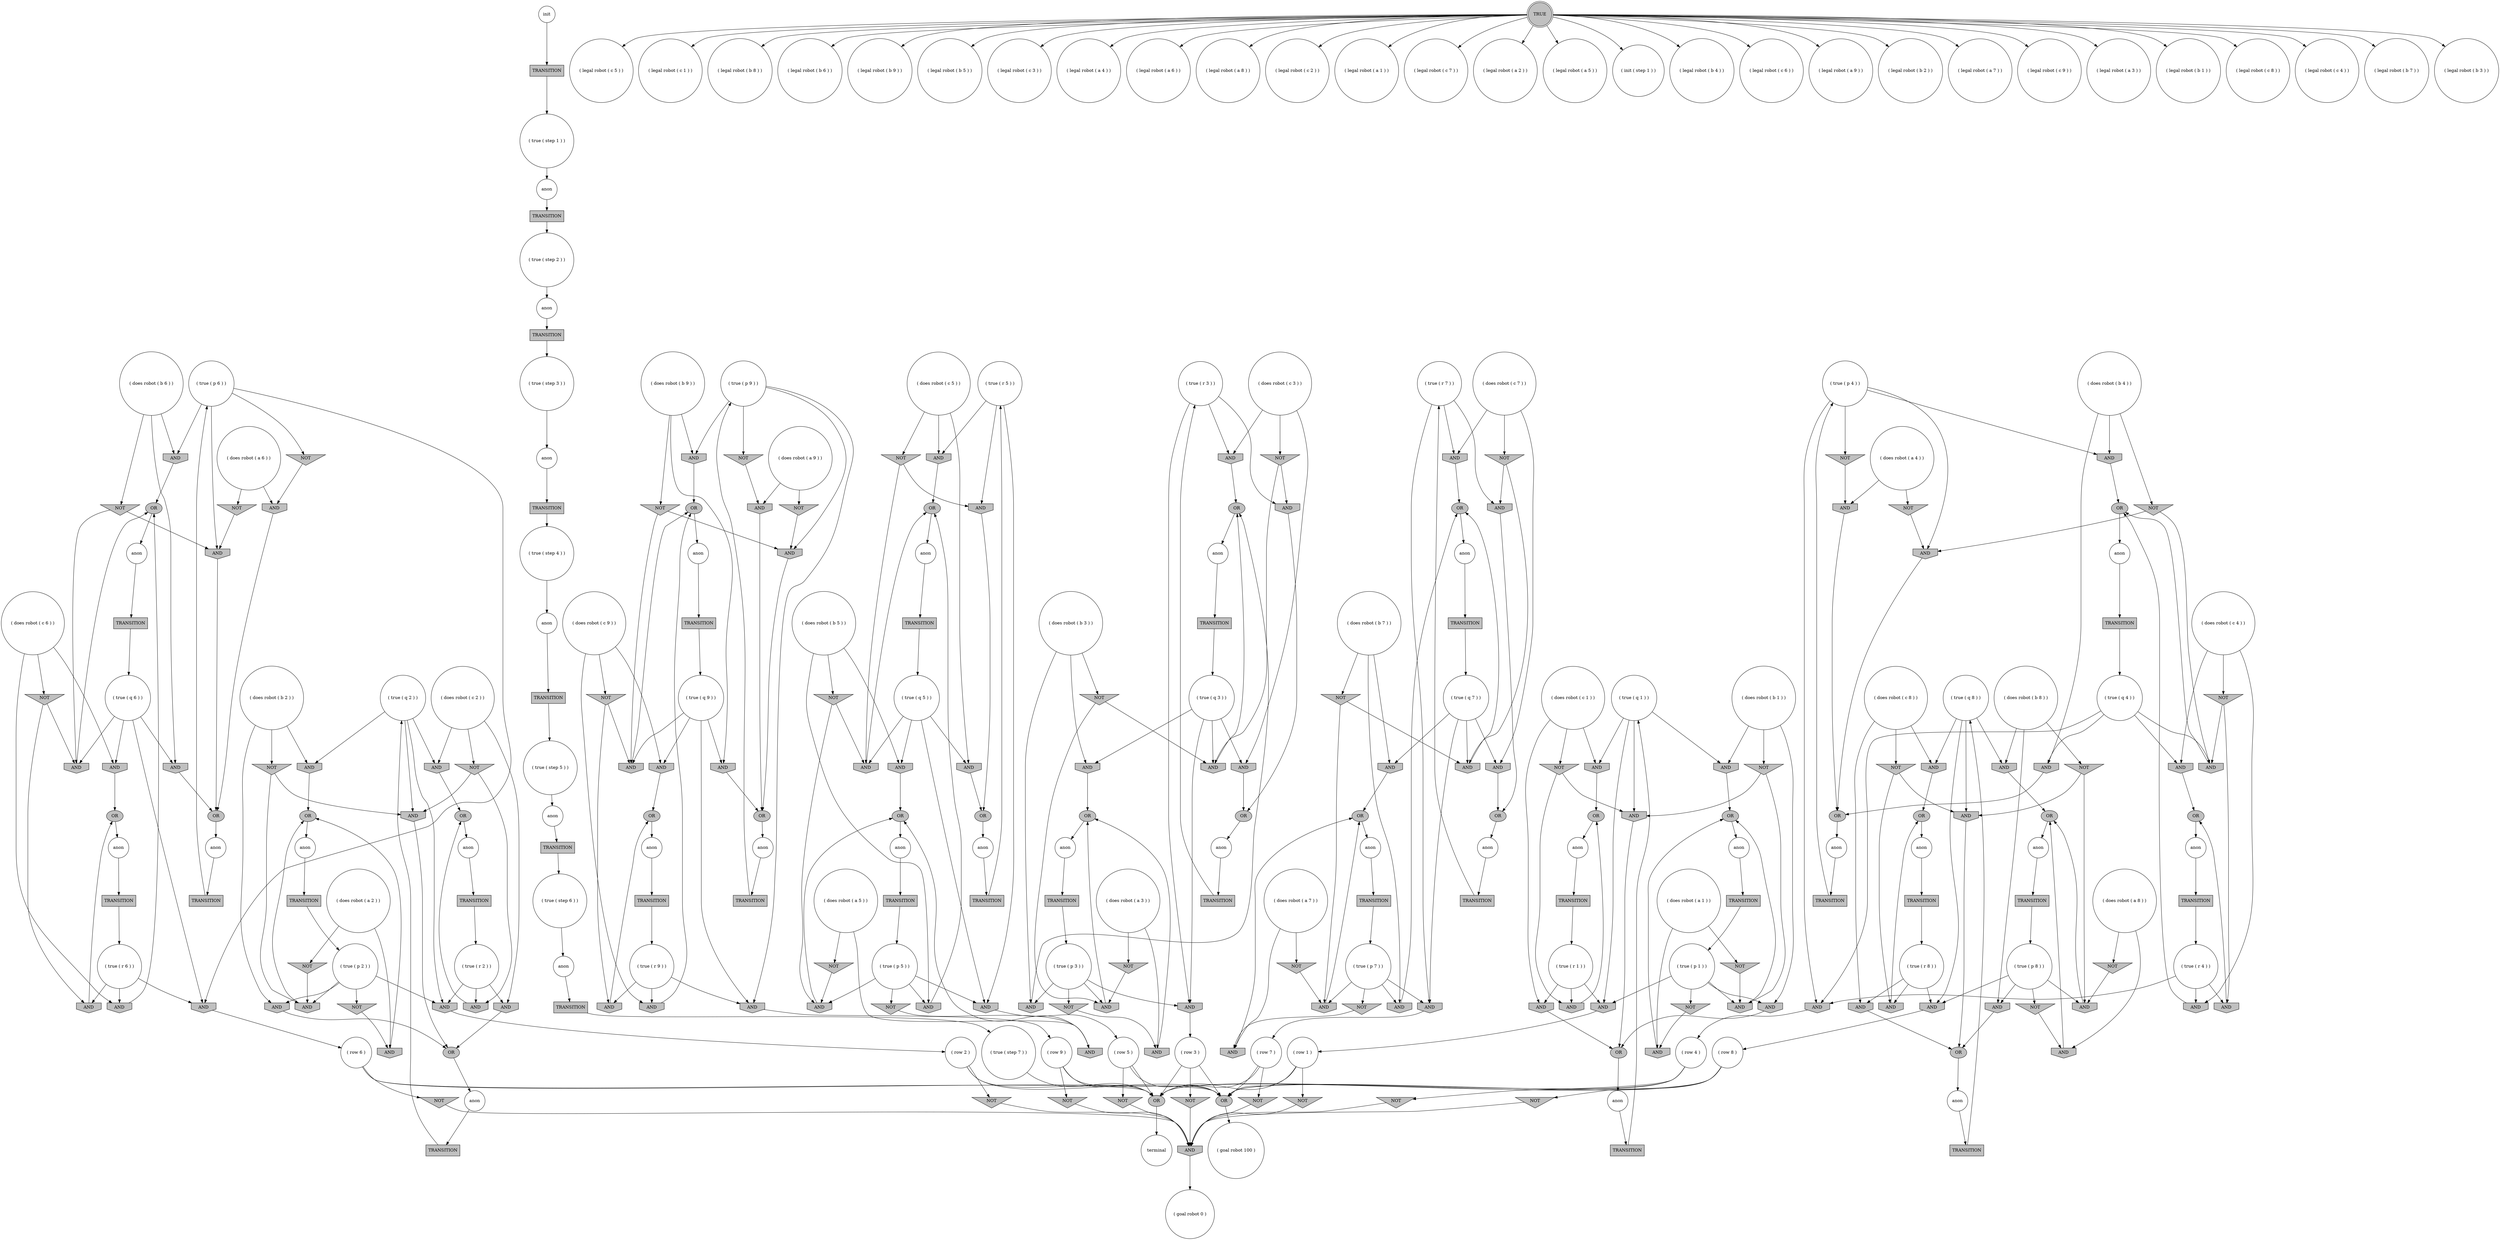 digraph propNet
{
	"@6eef4599"[shape=circle, style= filled, fillcolor=white, label="( goal robot 0 )"]; 
	"@24442c76"[shape=box, style= filled, fillcolor=grey, label="TRANSITION"]; "@24442c76"->"@628d2280"; 
	"@bd056de"[shape=invtriangle, style= filled, fillcolor=grey, label="NOT"]; "@bd056de"->"@1af70ee1"; "@bd056de"->"@455b4492"; 
	"@3b06433d"[shape=ellipse, style= filled, fillcolor=grey, label="OR"]; "@3b06433d"->"@18287811"; 
	"@7eec835f"[shape=circle, style= filled, fillcolor=white, label="( row 4 )"]; "@7eec835f"->"@6c484c6b"; "@7eec835f"->"@b57b39f"; "@7eec835f"->"@6c6c2a78"; 
	"@5883de21"[shape=invhouse, style= filled, fillcolor=grey, label="AND"]; "@5883de21"->"@57398cac"; 
	"@4f09dcbb"[shape=box, style= filled, fillcolor=grey, label="TRANSITION"]; "@4f09dcbb"->"@1952853d"; 
	"@13ce64f6"[shape=invhouse, style= filled, fillcolor=grey, label="AND"]; "@13ce64f6"->"@a4d93e3"; 
	"@455b4492"[shape=invhouse, style= filled, fillcolor=grey, label="AND"]; "@455b4492"->"@47b94ea2"; 
	"@4604a96a"[shape=circle, style= filled, fillcolor=white, label="( legal robot ( c 5 ) )"]; 
	"@114562c5"[shape=invtriangle, style= filled, fillcolor=grey, label="NOT"]; "@114562c5"->"@62577c5e"; 
	"@41ed54a0"[shape=box, style= filled, fillcolor=grey, label="TRANSITION"]; "@41ed54a0"->"@2c006765"; 
	"@3c10e820"[shape=circle, style= filled, fillcolor=white, label="( does robot ( c 5 ) )"]; "@3c10e820"->"@6e75d758"; "@3c10e820"->"@79f7abae"; "@3c10e820"->"@651ee017"; 
	"@107aa187"[shape=circle, style= filled, fillcolor=white, label="init"]; "@107aa187"->"@6302ae84"; 
	"@57398cac"[shape=ellipse, style= filled, fillcolor=grey, label="OR"]; "@57398cac"->"@3429cf1"; 
	"@dda2737"[shape=invhouse, style= filled, fillcolor=grey, label="AND"]; "@dda2737"->"@33a998c7"; 
	"@79f7abae"[shape=invtriangle, style= filled, fillcolor=grey, label="NOT"]; "@79f7abae"->"@73286b10"; "@79f7abae"->"@50f800db"; 
	"@23461d1"[shape=invhouse, style= filled, fillcolor=grey, label="AND"]; "@23461d1"->"@56bebb88"; 
	"@67384a6a"[shape=box, style= filled, fillcolor=grey, label="TRANSITION"]; "@67384a6a"->"@7aba175f"; 
	"@31be0369"[shape=circle, style= filled, fillcolor=white, label="( does robot ( b 5 ) )"]; "@31be0369"->"@31d1fc02"; "@31be0369"->"@16ea7549"; "@31be0369"->"@2602585e"; 
	"@521ba1d9"[shape=circle, style= filled, fillcolor=white, label="( true ( r 7 ) )"]; "@521ba1d9"->"@1798928"; "@521ba1d9"->"@753bc30a"; "@521ba1d9"->"@310dd4c8"; 
	"@6243487e"[shape=circle, style= filled, fillcolor=white, label="( legal robot ( c 1 ) )"]; 
	"@5acad437"[shape=invtriangle, style= filled, fillcolor=grey, label="NOT"]; "@5acad437"->"@4e9e75f6"; "@5acad437"->"@3a329572"; 
	"@665c1eae"[shape=invtriangle, style= filled, fillcolor=grey, label="NOT"]; "@665c1eae"->"@29e26602"; 
	"@7b99f8e6"[shape=circle, style= filled, fillcolor=white, label="( true ( r 3 ) )"]; "@7b99f8e6"->"@68c95daa"; "@7b99f8e6"->"@4eb3c24f"; "@7b99f8e6"->"@a25ef73"; 
	"@7e913c56"[shape=circle, style= filled, fillcolor=white, label="( goal robot 100 )"]; 
	"@15a4eb56"[shape=invtriangle, style= filled, fillcolor=grey, label="NOT"]; "@15a4eb56"->"@7e566633"; "@15a4eb56"->"@c4a3158"; 
	"@6302ae84"[shape=box, style= filled, fillcolor=grey, label="TRANSITION"]; "@6302ae84"->"@1a3526cf"; 
	"@1b6aa42e"[shape=invtriangle, style= filled, fillcolor=grey, label="NOT"]; "@1b6aa42e"->"@7640d611"; 
	"@3eb68e0e"[shape=invtriangle, style= filled, fillcolor=grey, label="NOT"]; "@3eb68e0e"->"@4328594c"; 
	"@3cfa54fe"[shape=circle, style= filled, fillcolor=white, label="( does robot ( b 3 ) )"]; "@3cfa54fe"->"@1633c3e6"; "@3cfa54fe"->"@63f9f0f2"; "@3cfa54fe"->"@56e20ef8"; 
	"@57e40274"[shape=invhouse, style= filled, fillcolor=grey, label="AND"]; "@57e40274"->"@56bebb88"; 
	"@33a998c7"[shape=ellipse, style= filled, fillcolor=grey, label="OR"]; "@33a998c7"->"@436d4b50"; 
	"@78e86614"[shape=invhouse, style= filled, fillcolor=grey, label="AND"]; "@78e86614"->"@99be6ee"; 
	"@412beeec"[shape=circle, style= filled, fillcolor=white, label="( legal robot ( b 8 ) )"]; 
	"@5da5e65f"[shape=invtriangle, style= filled, fillcolor=grey, label="NOT"]; "@5da5e65f"->"@36b79701"; "@5da5e65f"->"@1af70ee1"; 
	"@b57b39f"[shape=invtriangle, style= filled, fillcolor=grey, label="NOT"]; "@b57b39f"->"@27af8502"; 
	"@4e9722c9"[shape=circle, style= filled, fillcolor=white, label="( does robot ( a 5 ) )"]; "@4e9722c9"->"@29e26602"; "@4e9722c9"->"@22343bb6"; 
	"@54cee271"[shape=invhouse, style= filled, fillcolor=grey, label="AND"]; "@54cee271"->"@1bb25a82"; 
	"@47b94ea2"[shape=ellipse, style= filled, fillcolor=grey, label="OR"]; "@47b94ea2"->"@56d99277"; 
	"@31836aea"[shape=invhouse, style= filled, fillcolor=grey, label="AND"]; "@31836aea"->"@74c12978"; 
	"@71cbd4f7"[shape=invtriangle, style= filled, fillcolor=grey, label="NOT"]; "@71cbd4f7"->"@7d0ade7e"; 
	"@74b70648"[shape=circle, style= filled, fillcolor=white, label="( does robot ( a 1 ) )"]; "@74b70648"->"@48c378f6"; "@74b70648"->"@23bf8cd5"; 
	"@1f61509b"[shape=circle, style= filled, fillcolor=white, label="( legal robot ( b 6 ) )"]; 
	"@2c92af24"[shape=circle, style= filled, fillcolor=white, label="( legal robot ( b 9 ) )"]; 
	"@62577c5e"[shape=invhouse, style= filled, fillcolor=grey, label="AND"]; "@62577c5e"->"@57398cac"; 
	"@78ecf608"[shape=box, style= filled, fillcolor=grey, label="TRANSITION"]; "@78ecf608"->"@7b99f8e6"; 
	"@3a5d3ac0"[shape=circle, style= filled, fillcolor=white, label="( true ( q 1 ) )"]; "@3a5d3ac0"->"@7fb2380e"; "@3a5d3ac0"->"@213a8eb1"; "@3a5d3ac0"->"@57e40274"; "@3a5d3ac0"->"@27ed688f"; 
	"@3c870e2f"[shape=invtriangle, style= filled, fillcolor=grey, label="NOT"]; "@3c870e2f"->"@12bc6007"; "@3c870e2f"->"@46b44eb4"; 
	"@2743724e"[shape=invtriangle, style= filled, fillcolor=grey, label="NOT"]; "@2743724e"->"@3d057305"; 
	"@4e9e75f6"[shape=invhouse, style= filled, fillcolor=grey, label="AND"]; "@4e9e75f6"->"@73a01e8a"; 
	"@4fc64ed8"[shape=invhouse, style= filled, fillcolor=grey, label="AND"]; "@4fc64ed8"->"@59b70f9e"; 
	"@6fe22c75"[shape=invtriangle, style= filled, fillcolor=grey, label="NOT"]; "@6fe22c75"->"@69d4eeb5"; 
	"@41697023"[shape=box, style= filled, fillcolor=grey, label="TRANSITION"]; "@41697023"->"@20823c6d"; 
	"@354124d6"[shape=invhouse, style= filled, fillcolor=grey, label="AND"]; "@354124d6"->"@7b0b23cf"; 
	"@72a60191"[shape=box, style= filled, fillcolor=grey, label="TRANSITION"]; "@72a60191"->"@4f299f7e"; 
	"@1627c16"[shape=circle, style= filled, fillcolor=white, label="anon"]; "@1627c16"->"@594560cf"; 
	"@4e3c35fd"[shape=invhouse, style= filled, fillcolor=grey, label="AND"]; "@4e3c35fd"->"@7f2ea1dd"; 
	"@63f9f0f2"[shape=invhouse, style= filled, fillcolor=grey, label="AND"]; "@63f9f0f2"->"@6a1e5cf0"; 
	"@6360f5bf"[shape=box, style= filled, fillcolor=grey, label="TRANSITION"]; "@6360f5bf"->"@ba3bc8c"; 
	"@d0cc53e"[shape=box, style= filled, fillcolor=grey, label="TRANSITION"]; "@d0cc53e"->"@411650d6"; 
	"@4cd1ad08"[shape=circle, style= filled, fillcolor=white, label="anon"]; "@4cd1ad08"->"@59d6e3d2"; 
	"@262f4813"[shape=invhouse, style= filled, fillcolor=grey, label="AND"]; "@262f4813"->"@7f2ea1dd"; 
	"@4551dcd6"[shape=invtriangle, style= filled, fillcolor=grey, label="NOT"]; "@4551dcd6"->"@1798928"; "@4551dcd6"->"@399197b"; 
	"@3979c7cf"[shape=circle, style= filled, fillcolor=white, label="( true ( p 4 ) )"]; "@3979c7cf"->"@299481b2"; "@3979c7cf"->"@7640d611"; "@3979c7cf"->"@215200be"; "@3979c7cf"->"@73b044df"; 
	"@678fb397"[shape=invtriangle, style= filled, fillcolor=grey, label="NOT"]; "@678fb397"->"@27af8502"; 
	"@4a2ba88c"[shape=invtriangle, style= filled, fillcolor=grey, label="NOT"]; "@4a2ba88c"->"@7e566633"; "@4a2ba88c"->"@7846a55e"; 
	"@ba3bc8c"[shape=circle, style= filled, fillcolor=white, label="( true ( step 7 ) )"]; "@ba3bc8c"->"@6c6c2a78"; 
	"@59d6e3d2"[shape=box, style= filled, fillcolor=grey, label="TRANSITION"]; "@59d6e3d2"->"@4e0a39de"; 
	"@46fb6763"[shape=invtriangle, style= filled, fillcolor=grey, label="NOT"]; "@46fb6763"->"@2340b8fd"; "@46fb6763"->"@7640d611"; 
	"@3c992fa5"[shape=circle, style= filled, fillcolor=white, label="anon"]; "@3c992fa5"->"@71412b61"; 
	"@6a24eafa"[shape=circle, style= filled, fillcolor=white, label="( true ( q 4 ) )"]; "@6a24eafa"->"@565539d8"; "@6a24eafa"->"@2340b8fd"; "@6a24eafa"->"@215200be"; "@6a24eafa"->"@262f4813"; 
	"@74e16785"[shape=circle, style= filled, fillcolor=white, label="( does robot ( c 1 ) )"]; "@74e16785"->"@35de7497"; "@74e16785"->"@57e40274"; "@74e16785"->"@7a5388b5"; 
	"@4e84f566"[shape=circle, style= filled, fillcolor=white, label="anon"]; "@4e84f566"->"@738d56e"; 
	"@1053a9d5"[shape=circle, style= filled, fillcolor=white, label="anon"]; "@1053a9d5"->"@72a60191"; 
	"@1798928"[shape=invhouse, style= filled, fillcolor=grey, label="AND"]; "@1798928"->"@8e2b07b"; 
	"@94f1726"[shape=invhouse, style= filled, fillcolor=grey, label="AND"]; "@94f1726"->"@59b70f9e"; 
	"@3589c12a"[shape=circle, style= filled, fillcolor=white, label="anon"]; "@3589c12a"->"@5dd41318"; 
	"@50152643"[shape=circle, style= filled, fillcolor=white, label="( true ( q 2 ) )"]; "@50152643"->"@7e566633"; "@50152643"->"@64f01d52"; "@50152643"->"@7593c366"; "@50152643"->"@7b4189d0"; 
	"@e31bcc8"[shape=box, style= filled, fillcolor=grey, label="TRANSITION"]; "@e31bcc8"->"@64626fd2"; 
	"@7c41f227"[shape=circle, style= filled, fillcolor=white, label="( true ( q 7 ) )"]; "@7c41f227"->"@753bc30a"; "@7c41f227"->"@4805e9f1"; "@7c41f227"->"@5883de21"; "@7c41f227"->"@399197b"; 
	"@625db9eb"[shape=invtriangle, style= filled, fillcolor=grey, label="NOT"]; "@625db9eb"->"@775925c0"; 
	"@3821b42f"[shape=circle, style= filled, fillcolor=white, label="( row 6 )"]; "@3821b42f"->"@6c484c6b"; "@3821b42f"->"@24aa10fc"; "@3821b42f"->"@6c6c2a78"; 
	"@a4d93e3"[shape=ellipse, style= filled, fillcolor=grey, label="OR"]; "@a4d93e3"->"@6b28215d"; 
	"@5fb9f88b"[shape=circle, style= filled, fillcolor=white, label="( legal robot ( b 5 ) )"]; 
	"@54f5b2e4"[shape=invtriangle, style= filled, fillcolor=grey, label="NOT"]; "@54f5b2e4"->"@1344e858"; "@54f5b2e4"->"@4eb3c24f"; 
	"@70b11164"[shape=box, style= filled, fillcolor=grey, label="TRANSITION"]; "@70b11164"->"@5ef77511"; 
	"@66e8c7db"[shape=ellipse, style= filled, fillcolor=grey, label="OR"]; "@66e8c7db"->"@3c992fa5"; 
	"@7846a55e"[shape=invhouse, style= filled, fillcolor=grey, label="AND"]; "@7846a55e"->"@3b06433d"; 
	"@209daa17"[shape=box, style= filled, fillcolor=grey, label="TRANSITION"]; "@209daa17"->"@3a5d3ac0"; 
	"@6ce7ce4c"[shape=circle, style= filled, fillcolor=white, label="anon"]; "@6ce7ce4c"->"@209daa17"; 
	"@4bb963c4"[shape=circle, style= filled, fillcolor=white, label="( legal robot ( c 3 ) )"]; 
	"@444ef630"[shape=box, style= filled, fillcolor=grey, label="TRANSITION"]; "@444ef630"->"@5e35dc95"; 
	"@399197b"[shape=invhouse, style= filled, fillcolor=grey, label="AND"]; "@399197b"->"@66e8c7db"; 
	"@628d2280"[shape=circle, style= filled, fillcolor=white, label="( true ( r 5 ) )"]; "@628d2280"->"@6e75d758"; "@628d2280"->"@73286b10"; "@628d2280"->"@711b50a1"; 
	"@11c0b8a0"[shape=invtriangle, style= filled, fillcolor=grey, label="NOT"]; "@11c0b8a0"->"@69d4eeb5"; "@11c0b8a0"->"@399197b"; 
	"@7b0b23cf"[shape=ellipse, style= filled, fillcolor=grey, label="OR"]; "@7b0b23cf"->"@185c2a25"; 
	"@48c378f6"[shape=invtriangle, style= filled, fillcolor=grey, label="NOT"]; "@48c378f6"->"@193a83cc"; 
	"@5dd41318"[shape=box, style= filled, fillcolor=grey, label="TRANSITION"]; "@5dd41318"->"@50152643"; 
	"@30721965"[shape=invhouse, style= filled, fillcolor=grey, label="AND"]; "@30721965"->"@1915470e"; 
	"@5f82253"[shape=invhouse, style= filled, fillcolor=grey, label="AND"]; "@5f82253"->"@3821b42f"; 
	"@47e7d503"[shape=circle, style= filled, fillcolor=white, label="( does robot ( c 7 ) )"]; "@47e7d503"->"@4805e9f1"; "@47e7d503"->"@310dd4c8"; "@47e7d503"->"@4551dcd6"; 
	"@500c954e"[shape=circle, style= filled, fillcolor=white, label="anon"]; "@500c954e"->"@67384a6a"; 
	"@2c006765"[shape=circle, style= filled, fillcolor=white, label="( true ( q 8 ) )"]; "@2c006765"->"@78e86614"; "@2c006765"->"@139d115"; "@2c006765"->"@3622e177"; "@2c006765"->"@3a329572"; 
	"@19412332"[shape=invtriangle, style= filled, fillcolor=grey, label="NOT"]; "@19412332"->"@27af8502"; 
	"@25a0d346"[shape=invhouse, style= filled, fillcolor=grey, label="AND"]; "@25a0d346"->"@2f24614c"; 
	"@4c9fd062"[shape=ellipse, style= filled, fillcolor=grey, label="OR"]; "@4c9fd062"->"@1029f93b"; 
	"@76c5d9c1"[shape=circle, style= filled, fillcolor=white, label="anon"]; "@76c5d9c1"->"@6155035a"; 
	"@1952853d"[shape=circle, style= filled, fillcolor=white, label="( true ( step 5 ) )"]; "@1952853d"->"@1d70ec24"; 
	"@74c12978"[shape=ellipse, style= filled, fillcolor=grey, label="OR"]; "@74c12978"->"@3589c12a"; 
	"@565539d8"[shape=invhouse, style= filled, fillcolor=grey, label="AND"]; "@565539d8"->"@1bb25a82"; 
	"@315863e4"[shape=circle, style= filled, fillcolor=white, label="terminal"]; 
	"@99be6ee"[shape=circle, style= filled, fillcolor=white, label="( row 8 )"]; "@99be6ee"->"@6c484c6b"; "@99be6ee"->"@36db492"; "@99be6ee"->"@6c6c2a78"; 
	"@193a83cc"[shape=invhouse, style= filled, fillcolor=grey, label="AND"]; "@193a83cc"->"@17a697a1"; 
	"@4ad2efa1"[shape=circle, style= filled, fillcolor=white, label="( legal robot ( a 4 ) )"]; 
	"@41d144a4"[shape=invhouse, style= filled, fillcolor=grey, label="AND"]; "@41d144a4"->"@68c0890f"; 
	"@3a329572"[shape=invhouse, style= filled, fillcolor=grey, label="AND"]; "@3a329572"->"@33a998c7"; 
	"@12bc6007"[shape=invhouse, style= filled, fillcolor=grey, label="AND"]; "@12bc6007"->"@a4d93e3"; 
	"@5a790192"[shape=invhouse, style= filled, fillcolor=grey, label="AND"]; "@5a790192"->"@1436ae83"; 
	"@436d4b50"[shape=circle, style= filled, fillcolor=white, label="anon"]; "@436d4b50"->"@41ed54a0"; 
	"@69d4eeb5"[shape=invhouse, style= filled, fillcolor=grey, label="AND"]; "@69d4eeb5"->"@57398cac"; 
	"@35de7497"[shape=invhouse, style= filled, fillcolor=grey, label="AND"]; "@35de7497"->"@6d0718b7"; 
	"@215200be"[shape=invhouse, style= filled, fillcolor=grey, label="AND"]; "@215200be"->"@7eec835f"; 
	"@255e00b7"[shape=circle, style= filled, fillcolor=white, label="anon"]; "@255e00b7"->"@14d55de"; 
	"@7a5388b5"[shape=invtriangle, style= filled, fillcolor=grey, label="NOT"]; "@7a5388b5"->"@23461d1"; "@7a5388b5"->"@27ed688f"; 
	"@56d99277"[shape=circle, style= filled, fillcolor=white, label="anon"]; "@56d99277"->"@e31bcc8"; 
	"@546e3e5e"[shape=circle, style= filled, fillcolor=white, label="( does robot ( b 7 ) )"]; "@546e3e5e"->"@78871e65"; "@546e3e5e"->"@11c0b8a0"; "@546e3e5e"->"@5883de21"; 
	"@1633c3e6"[shape=invhouse, style= filled, fillcolor=grey, label="AND"]; "@1633c3e6"->"@3c6b93c5"; 
	"@438a3a1d"[shape=invtriangle, style= filled, fillcolor=grey, label="NOT"]; "@438a3a1d"->"@193a83cc"; "@438a3a1d"->"@27ed688f"; 
	"@29e26602"[shape=invhouse, style= filled, fillcolor=grey, label="AND"]; "@29e26602"->"@55e1a0ee"; 
	"@32fd4662"[shape=circle, style= filled, fillcolor=white, label="( legal robot ( a 6 ) )"]; 
	"@50f800db"[shape=invhouse, style= filled, fillcolor=grey, label="AND"]; "@50f800db"->"@6699176f"; 
	"@16881cb3"[shape=circle, style= filled, fillcolor=white, label="anon"]; "@16881cb3"->"@6360f5bf"; 
	"@7c40627c"[shape=box, style= filled, fillcolor=grey, label="TRANSITION"]; "@7c40627c"->"@6edcb6b4"; 
	"@3d3c4c09"[shape=invtriangle, style= filled, fillcolor=grey, label="NOT"]; "@3d3c4c09"->"@41a40247"; "@3d3c4c09"->"@3a329572"; 
	"@1f5726ec"[shape=invtriangle, style= filled, fillcolor=grey, label="NOT"]; "@1f5726ec"->"@12bc6007"; 
	"@711b50a1"[shape=invhouse, style= filled, fillcolor=grey, label="AND"]; "@711b50a1"->"@11396ef7"; 
	"@4b8706f6"[shape=circle, style= filled, fillcolor=white, label="( legal robot ( a 8 ) )"]; 
	"@20c3e967"[shape=circle, style= filled, fillcolor=white, label="( legal robot ( c 2 ) )"]; 
	"@40a0a36"[shape=circle, style= filled, fillcolor=white, label="anon"]; "@40a0a36"->"@77c30993"; 
	"@6edcb6b4"[shape=circle, style= filled, fillcolor=white, label="( true ( p 7 ) )"]; "@6edcb6b4"->"@114562c5"; "@6edcb6b4"->"@753bc30a"; "@6edcb6b4"->"@78871e65"; "@6edcb6b4"->"@69d4eeb5"; 
	"@6ef36e59"[shape=circle, style= filled, fillcolor=white, label="( row 3 )"]; "@6ef36e59"->"@6c484c6b"; "@6ef36e59"->"@6c6c2a78"; "@6ef36e59"->"@678fb397"; 
	"@639452f"[shape=ellipse, style= filled, fillcolor=grey, label="OR"]; "@639452f"->"@19ed13da"; 
	"@a6dddcf"[shape=circle, style= filled, fillcolor=white, label="( legal robot ( a 1 ) )"]; 
	"@5ee771f3"[shape=circle, style= filled, fillcolor=white, label="( true ( step 2 ) )"]; "@5ee771f3"->"@1053a9d5"; 
	"@1029f93b"[shape=circle, style= filled, fillcolor=white, label="anon"]; "@1029f93b"->"@144f3ba2"; 
	"@5c0e920f"[shape=circle, style= filled, fillcolor=white, label="( legal robot ( c 7 ) )"]; 
	"@310dd4c8"[shape=invhouse, style= filled, fillcolor=grey, label="AND"]; "@310dd4c8"->"@66e8c7db"; 
	"@775925c0"[shape=invhouse, style= filled, fillcolor=grey, label="AND"]; "@775925c0"->"@639452f"; 
	"@3e81018b"[shape=ellipse, style= filled, fillcolor=grey, label="OR"]; "@3e81018b"->"@78c6cbc"; 
	"@4f1adeb7"[shape=circle, style= filled, fillcolor=white, label="( true ( r 6 ) )"]; "@4f1adeb7"->"@94f1726"; "@4f1adeb7"->"@36b79701"; "@4f1adeb7"->"@5f82253"; 
	"@69b0de2e"[shape=circle, style= filled, fillcolor=white, label="( does robot ( b 8 ) )"]; "@69b0de2e"->"@139d115"; "@69b0de2e"->"@5f95ff24"; "@69b0de2e"->"@5acad437"; 
	"@1294aa42"[shape=invhouse, style= filled, fillcolor=grey, label="AND"]; "@1294aa42"->"@1436ae83"; 
	"@144f3ba2"[shape=box, style= filled, fillcolor=grey, label="TRANSITION"]; "@144f3ba2"->"@6a24eafa"; 
	"@1a8fa0d1"[shape=circle, style= filled, fillcolor=white, label="( legal robot ( a 2 ) )"]; 
	"@1d4fcd9a"[shape=doublecircle, style= filled, fillcolor=grey, label="TRUE"]; "@1d4fcd9a"->"@1f61509b"; "@1d4fcd9a"->"@2c92af24"; "@1d4fcd9a"->"@254ba9a2"; "@1d4fcd9a"->"@7844ffb2"; "@1d4fcd9a"->"@1a8fa0d1"; "@1d4fcd9a"->"@52287b58"; "@1d4fcd9a"->"@4ad2efa1"; "@1d4fcd9a"->"@5fb9f88b"; "@1d4fcd9a"->"@4604a96a"; "@1d4fcd9a"->"@40974600"; "@1d4fcd9a"->"@6243487e"; "@1d4fcd9a"->"@4bb963c4"; "@1d4fcd9a"->"@1217e615"; "@1d4fcd9a"->"@32fd4662"; "@1d4fcd9a"->"@2b52e961"; "@1d4fcd9a"->"@5e725967"; "@1d4fcd9a"->"@4b8706f6"; "@1d4fcd9a"->"@20c3e967"; "@1d4fcd9a"->"@b74cb21"; "@1d4fcd9a"->"@5f0275fa"; "@1d4fcd9a"->"@412beeec"; "@1d4fcd9a"->"@2a6c9ec6"; "@1d4fcd9a"->"@2f4c7a98"; "@1d4fcd9a"->"@a6dddcf"; "@1d4fcd9a"->"@1e1079ff"; "@1d4fcd9a"->"@5c0e920f"; "@1d4fcd9a"->"@2df30035"; "@1d4fcd9a"->"@5057f57f"; 
	"@59a51312"[shape=invtriangle, style= filled, fillcolor=grey, label="NOT"]; "@59a51312"->"@27af8502"; 
	"@6c6c2a78"[shape=ellipse, style= filled, fillcolor=grey, label="OR"]; "@6c6c2a78"->"@315863e4"; 
	"@24a51027"[shape=circle, style= filled, fillcolor=white, label="( does robot ( c 9 ) )"]; "@24a51027"->"@1294aa42"; "@24a51027"->"@50c7833c"; "@24a51027"->"@41d144a4"; 
	"@6b28215d"[shape=circle, style= filled, fillcolor=white, label="anon"]; "@6b28215d"->"@d0cc53e"; 
	"@7fb2380e"[shape=invhouse, style= filled, fillcolor=grey, label="AND"]; "@7fb2380e"->"@17a697a1"; 
	"@47d978ea"[shape=circle, style= filled, fillcolor=white, label="( true ( q 3 ) )"]; "@47d978ea"->"@63f9f0f2"; "@47d978ea"->"@68c95daa"; "@47d978ea"->"@1344e858"; "@47d978ea"->"@354124d6"; 
	"@5b62f030"[shape=circle, style= filled, fillcolor=white, label="( does robot ( b 9 ) )"]; "@5b62f030"->"@3c0a30fd"; "@5b62f030"->"@3c870e2f"; "@5b62f030"->"@13ce64f6"; 
	"@64626fd2"[shape=circle, style= filled, fillcolor=white, label="( true ( p 6 ) )"]; "@64626fd2"->"@779d9c0d"; "@64626fd2"->"@4fc64ed8"; "@64626fd2"->"@5f82253"; "@64626fd2"->"@455b4492"; 
	"@2206270b"[shape=box, style= filled, fillcolor=grey, label="TRANSITION"]; "@2206270b"->"@2ae0420b"; 
	"@77c30993"[shape=box, style= filled, fillcolor=grey, label="TRANSITION"]; "@77c30993"->"@3d01e178"; 
	"@1915470e"[shape=circle, style= filled, fillcolor=white, label="( row 9 )"]; "@1915470e"->"@1769df00"; "@1915470e"->"@6c484c6b"; "@1915470e"->"@6c6c2a78"; 
	"@4eb3c24f"[shape=invhouse, style= filled, fillcolor=grey, label="AND"]; "@4eb3c24f"->"@7b0b23cf"; 
	"@36b79701"[shape=invhouse, style= filled, fillcolor=grey, label="AND"]; "@36b79701"->"@2f24614c"; 
	"@16ea7549"[shape=invhouse, style= filled, fillcolor=grey, label="AND"]; "@16ea7549"->"@6699176f"; 
	"@77292ba7"[shape=circle, style= filled, fillcolor=white, label="( row 2 )"]; "@77292ba7"->"@6c484c6b"; "@77292ba7"->"@648730b8"; "@77292ba7"->"@6c6c2a78"; 
	"@7f2ea1dd"[shape=ellipse, style= filled, fillcolor=grey, label="OR"]; "@7f2ea1dd"->"@4e84f566"; 
	"@c7056d5"[shape=invhouse, style= filled, fillcolor=grey, label="AND"]; "@c7056d5"->"@47b94ea2"; 
	"@24aa10fc"[shape=invtriangle, style= filled, fillcolor=grey, label="NOT"]; "@24aa10fc"->"@27af8502"; 
	"@56e20ef8"[shape=invtriangle, style= filled, fillcolor=grey, label="NOT"]; "@56e20ef8"->"@7d0ade7e"; "@56e20ef8"->"@1344e858"; 
	"@4805e9f1"[shape=invhouse, style= filled, fillcolor=grey, label="AND"]; "@4805e9f1"->"@8e2b07b"; 
	"@6701fa9e"[shape=box, style= filled, fillcolor=grey, label="TRANSITION"]; "@6701fa9e"->"@3e5646a5"; 
	"@1d70ec24"[shape=circle, style= filled, fillcolor=white, label="anon"]; "@1d70ec24"->"@70b11164"; 
	"@4a8d3d62"[shape=circle, style= filled, fillcolor=white, label="anon"]; "@4a8d3d62"->"@1c04ec59"; 
	"@5e30c963"[shape=circle, style= filled, fillcolor=white, label="( does robot ( c 3 ) )"]; "@5e30c963"->"@a25ef73"; "@5e30c963"->"@354124d6"; "@5e30c963"->"@54f5b2e4"; 
	"@23bf8cd5"[shape=invhouse, style= filled, fillcolor=grey, label="AND"]; "@23bf8cd5"->"@17a697a1"; 
	"@5f0275fa"[shape=circle, style= filled, fillcolor=white, label="( legal robot ( a 3 ) )"]; 
	"@7d6fdcc1"[shape=circle, style= filled, fillcolor=white, label="anon"]; "@7d6fdcc1"->"@25a9cf52"; 
	"@5a541b02"[shape=circle, style= filled, fillcolor=white, label="anon"]; "@5a541b02"->"@6d87275d"; 
	"@2340b8fd"[shape=invhouse, style= filled, fillcolor=grey, label="AND"]; "@2340b8fd"->"@4c9fd062"; 
	"@3429cf1"[shape=circle, style= filled, fillcolor=white, label="anon"]; "@3429cf1"->"@7c40627c"; 
	"@1769df00"[shape=invtriangle, style= filled, fillcolor=grey, label="NOT"]; "@1769df00"->"@27af8502"; 
	"@38666d83"[shape=circle, style= filled, fillcolor=white, label="anon"]; "@38666d83"->"@444ef630"; 
	"@42143753"[shape=circle, style= filled, fillcolor=white, label="( does robot ( c 8 ) )"]; "@42143753"->"@3d3c4c09"; "@42143753"->"@dda2737"; "@42143753"->"@3622e177"; 
	"@139d115"[shape=invhouse, style= filled, fillcolor=grey, label="AND"]; "@139d115"->"@73a01e8a"; 
	"@3622e177"[shape=invhouse, style= filled, fillcolor=grey, label="AND"]; "@3622e177"->"@716136f0"; 
	"@4a4de3fe"[shape=circle, style= filled, fillcolor=white, label="( row 1 )"]; "@4a4de3fe"->"@6c484c6b"; "@4a4de3fe"->"@59a51312"; "@4a4de3fe"->"@6c6c2a78"; 
	"@133c3b45"[shape=invhouse, style= filled, fillcolor=grey, label="AND"]; "@133c3b45"->"@55e1a0ee"; 
	"@6155035a"[shape=box, style= filled, fillcolor=grey, label="TRANSITION"]; "@6155035a"->"@5ee771f3"; 
	"@618eabf6"[shape=circle, style= filled, fillcolor=white, label="( true ( q 6 ) )"]; "@618eabf6"->"@25a0d346"; "@618eabf6"->"@306bba64"; "@618eabf6"->"@5f82253"; "@618eabf6"->"@1af70ee1"; 
	"@59b70f9e"[shape=ellipse, style= filled, fillcolor=grey, label="OR"]; "@59b70f9e"->"@1627c16"; 
	"@3c0a30fd"[shape=invhouse, style= filled, fillcolor=grey, label="AND"]; "@3c0a30fd"->"@68c0890f"; 
	"@5da631c2"[shape=circle, style= filled, fillcolor=white, label="( does robot ( a 7 ) )"]; "@5da631c2"->"@62577c5e"; "@5da631c2"->"@6fe22c75"; 
	"@506937f9"[shape=invhouse, style= filled, fillcolor=grey, label="AND"]; "@506937f9"->"@74c12978"; 
	"@779d9c0d"[shape=invtriangle, style= filled, fillcolor=grey, label="NOT"]; "@779d9c0d"->"@c7056d5"; 
	"@7640d611"[shape=invhouse, style= filled, fillcolor=grey, label="AND"]; "@7640d611"->"@1bb25a82"; 
	"@19ed13da"[shape=circle, style= filled, fillcolor=white, label="anon"]; "@19ed13da"->"@2206270b"; 
	"@7844ffb2"[shape=circle, style= filled, fillcolor=white, label="( init ( step 1 ) )"]; 
	"@254ba9a2"[shape=circle, style= filled, fillcolor=white, label="( legal robot ( a 5 ) )"]; 
	"@2b071e12"[shape=box, style= filled, fillcolor=grey, label="TRANSITION"]; "@2b071e12"->"@32486cdd"; 
	"@1344e858"[shape=invhouse, style= filled, fillcolor=grey, label="AND"]; "@1344e858"->"@3c6b93c5"; 
	"@604745cf"[shape=box, style= filled, fillcolor=grey, label="TRANSITION"]; "@604745cf"->"@6612fc02"; 
	"@27ed688f"[shape=invhouse, style= filled, fillcolor=grey, label="AND"]; "@27ed688f"->"@6d0718b7"; 
	"@2f6a23cf"[shape=box, style= filled, fillcolor=grey, label="TRANSITION"]; "@2f6a23cf"->"@521ba1d9"; 
	"@11396ef7"[shape=circle, style= filled, fillcolor=white, label="( row 5 )"]; "@11396ef7"->"@2ad1918a"; "@11396ef7"->"@6c484c6b"; "@11396ef7"->"@6c6c2a78"; 
	"@8e2b07b"[shape=ellipse, style= filled, fillcolor=grey, label="OR"]; "@8e2b07b"->"@5ab05fcb"; 
	"@22343bb6"[shape=invtriangle, style= filled, fillcolor=grey, label="NOT"]; "@22343bb6"->"@133c3b45"; 
	"@20823c6d"[shape=circle, style= filled, fillcolor=white, label="( true ( p 3 ) )"]; "@20823c6d"->"@7d0ade7e"; "@20823c6d"->"@1633c3e6"; "@20823c6d"->"@2743724e"; "@20823c6d"->"@68c95daa"; 
	"@5ef77511"[shape=circle, style= filled, fillcolor=white, label="( true ( step 6 ) )"]; "@5ef77511"->"@16881cb3"; 
	"@1c04ec59"[shape=box, style= filled, fillcolor=grey, label="TRANSITION"]; "@1c04ec59"->"@4980f545"; 
	"@3ab28980"[shape=circle, style= filled, fillcolor=white, label="anon"]; "@3ab28980"->"@32eccfe7"; 
	"@51f88fbd"[shape=circle, style= filled, fillcolor=white, label="( does robot ( b 2 ) )"]; "@51f88fbd"->"@15a4eb56"; "@51f88fbd"->"@31836aea"; "@51f88fbd"->"@7b4189d0"; 
	"@18287811"[shape=circle, style= filled, fillcolor=white, label="anon"]; "@18287811"->"@604745cf"; 
	"@4f299f7e"[shape=circle, style= filled, fillcolor=white, label="( true ( step 3 ) )"]; "@4f299f7e"->"@4a8d3d62"; 
	"@6885b670"[shape=invtriangle, style= filled, fillcolor=grey, label="NOT"]; "@6885b670"->"@228ca8ac"; 
	"@30c26c8f"[shape=circle, style= filled, fillcolor=white, label="( does robot ( a 3 ) )"]; "@30c26c8f"->"@3d057305"; "@30c26c8f"->"@71cbd4f7"; 
	"@306bba64"[shape=invhouse, style= filled, fillcolor=grey, label="AND"]; "@306bba64"->"@47b94ea2"; 
	"@36db492"[shape=invtriangle, style= filled, fillcolor=grey, label="NOT"]; "@36db492"->"@27af8502"; 
	"@40974600"[shape=circle, style= filled, fillcolor=white, label="( legal robot ( c 6 ) )"]; 
	"@32486cdd"[shape=circle, style= filled, fillcolor=white, label="( true ( p 1 ) )"]; "@32486cdd"->"@213a8eb1"; "@32486cdd"->"@15384ed5"; "@32486cdd"->"@193a83cc"; "@32486cdd"->"@6839ea58"; 
	"@3e5646a5"[shape=circle, style= filled, fillcolor=white, label="( true ( r 9 ) )"]; "@3e5646a5"->"@5a790192"; "@3e5646a5"->"@41d144a4"; "@3e5646a5"->"@30721965"; 
	"@68c95daa"[shape=invhouse, style= filled, fillcolor=grey, label="AND"]; "@68c95daa"->"@6ef36e59"; 
	"@5e725967"[shape=circle, style= filled, fillcolor=white, label="( legal robot ( a 7 ) )"]; 
	"@78c6cbc"[shape=circle, style= filled, fillcolor=white, label="anon"]; "@78c6cbc"->"@24442c76"; 
	"@6d0718b7"[shape=ellipse, style= filled, fillcolor=grey, label="OR"]; "@6d0718b7"->"@6ce7ce4c"; 
	"@228ca8ac"[shape=invhouse, style= filled, fillcolor=grey, label="AND"]; "@228ca8ac"->"@a4d93e3"; 
	"@6839ea58"[shape=invhouse, style= filled, fillcolor=grey, label="AND"]; "@6839ea58"->"@6d0718b7"; 
	"@78482bad"[shape=circle, style= filled, fillcolor=white, label="( does robot ( c 2 ) )"]; "@78482bad"->"@4a2ba88c"; "@78482bad"->"@506937f9"; "@78482bad"->"@64f01d52"; 
	"@411650d6"[shape=circle, style= filled, fillcolor=white, label="( true ( p 9 ) )"]; "@411650d6"->"@3c0a30fd"; "@411650d6"->"@12bc6007"; "@411650d6"->"@6885b670"; "@411650d6"->"@30721965"; 
	"@1a3526cf"[shape=circle, style= filled, fillcolor=white, label="( true ( step 1 ) )"]; "@1a3526cf"->"@76c5d9c1"; 
	"@2a6c9ec6"[shape=circle, style= filled, fillcolor=white, label="( legal robot ( b 1 ) )"]; 
	"@2f4c7a98"[shape=circle, style= filled, fillcolor=white, label="( legal robot ( c 8 ) )"]; 
	"@3c6b93c5"[shape=ellipse, style= filled, fillcolor=grey, label="OR"]; "@3c6b93c5"->"@3ab28980"; 
	"@6f67c6fd"[shape=circle, style= filled, fillcolor=white, label="anon"]; "@6f67c6fd"->"@41697023"; 
	"@1af70ee1"[shape=invhouse, style= filled, fillcolor=grey, label="AND"]; "@1af70ee1"->"@59b70f9e"; 
	"@154d659d"[shape=invtriangle, style= filled, fillcolor=grey, label="NOT"]; "@154d659d"->"@c4a3158"; 
	"@3edd89f9"[shape=circle, style= filled, fillcolor=white, label="( does robot ( c 4 ) )"]; "@3edd89f9"->"@428d5aad"; "@3edd89f9"->"@262f4813"; "@3edd89f9"->"@16e334a"; 
	"@7d0ade7e"[shape=invhouse, style= filled, fillcolor=grey, label="AND"]; "@7d0ade7e"->"@6a1e5cf0"; 
	"@c4a3158"[shape=invhouse, style= filled, fillcolor=grey, label="AND"]; "@c4a3158"->"@639452f"; 
	"@52287b58"[shape=circle, style= filled, fillcolor=white, label="( legal robot ( b 4 ) )"]; 
	"@14d55de"[shape=box, style= filled, fillcolor=grey, label="TRANSITION"]; "@14d55de"->"@7691a4fb"; 
	"@7c9b87f6"[shape=circle, style= filled, fillcolor=white, label="( does robot ( b 4 ) )"]; "@7c9b87f6"->"@565539d8"; "@7c9b87f6"->"@46fb6763"; "@7c9b87f6"->"@73b044df"; 
	"@70a1c582"[shape=circle, style= filled, fillcolor=white, label="( true ( p 8 ) )"]; "@70a1c582"->"@78e86614"; "@70a1c582"->"@4e9e75f6"; "@70a1c582"->"@3eb68e0e"; "@70a1c582"->"@5f95ff24"; 
	"@71412b61"[shape=box, style= filled, fillcolor=grey, label="TRANSITION"]; "@71412b61"->"@7c41f227"; 
	"@5ab05fcb"[shape=circle, style= filled, fillcolor=white, label="anon"]; "@5ab05fcb"->"@2f6a23cf"; 
	"@648730b8"[shape=invtriangle, style= filled, fillcolor=grey, label="NOT"]; "@648730b8"->"@27af8502"; 
	"@7aba175f"[shape=circle, style= filled, fillcolor=white, label="( true ( p 5 ) )"]; "@7aba175f"->"@665c1eae"; "@7aba175f"->"@711b50a1"; "@7aba175f"->"@133c3b45"; "@7aba175f"->"@16ea7549"; 
	"@2ae0420b"[shape=circle, style= filled, fillcolor=white, label="( true ( p 2 ) )"]; "@2ae0420b"->"@625db9eb"; "@2ae0420b"->"@c4a3158"; "@2ae0420b"->"@7593c366"; "@2ae0420b"->"@31836aea"; 
	"@6d87275d"[shape=box, style= filled, fillcolor=grey, label="TRANSITION"]; "@6d87275d"->"@3979c7cf"; 
	"@4980f545"[shape=circle, style= filled, fillcolor=white, label="( true ( step 4 ) )"]; "@4980f545"->"@28996b65"; 
	"@73b044df"[shape=invhouse, style= filled, fillcolor=grey, label="AND"]; "@73b044df"->"@4c9fd062"; 
	"@17a697a1"[shape=ellipse, style= filled, fillcolor=grey, label="OR"]; "@17a697a1"->"@3a2cd728"; 
	"@2ad1918a"[shape=invtriangle, style= filled, fillcolor=grey, label="NOT"]; "@2ad1918a"->"@27af8502"; 
	"@1217e615"[shape=circle, style= filled, fillcolor=white, label="( legal robot ( a 9 ) )"]; 
	"@10320399"[shape=circle, style= filled, fillcolor=white, label="( does robot ( b 1 ) )"]; "@10320399"->"@7fb2380e"; "@10320399"->"@438a3a1d"; "@10320399"->"@6839ea58"; 
	"@27af8502"[shape=invhouse, style= filled, fillcolor=grey, label="AND"]; "@27af8502"->"@6eef4599"; 
	"@4095c5ec"[shape=circle, style= filled, fillcolor=white, label="( does robot ( a 9 ) )"]; "@4095c5ec"->"@1f5726ec"; "@4095c5ec"->"@228ca8ac"; 
	"@78871e65"[shape=invhouse, style= filled, fillcolor=grey, label="AND"]; "@78871e65"->"@66e8c7db"; 
	"@15353154"[shape=circle, style= filled, fillcolor=white, label="anon"]; "@15353154"->"@442982d8"; 
	"@2b52e961"[shape=circle, style= filled, fillcolor=white, label="( legal robot ( b 2 ) )"]; 
	"@11fb24d3"[shape=circle, style= filled, fillcolor=white, label="anon"]; "@11fb24d3"->"@6701fa9e"; 
	"@16e334a"[shape=invhouse, style= filled, fillcolor=grey, label="AND"]; "@16e334a"->"@4c9fd062"; 
	"@7b4189d0"[shape=invhouse, style= filled, fillcolor=grey, label="AND"]; "@7b4189d0"->"@639452f"; 
	"@2354c054"[shape=circle, style= filled, fillcolor=white, label="( does robot ( a 6 ) )"]; "@2354c054"->"@c7056d5"; "@2354c054"->"@968e429"; 
	"@738d56e"[shape=box, style= filled, fillcolor=grey, label="TRANSITION"]; "@738d56e"->"@52fc9d2b"; 
	"@753bc30a"[shape=invhouse, style= filled, fillcolor=grey, label="AND"]; "@753bc30a"->"@743c86e9"; 
	"@68c0890f"[shape=ellipse, style= filled, fillcolor=grey, label="OR"]; "@68c0890f"->"@38666d83"; 
	"@7691a4fb"[shape=circle, style= filled, fillcolor=white, label="( true ( r 8 ) )"]; "@7691a4fb"->"@78e86614"; "@7691a4fb"->"@41a40247"; "@7691a4fb"->"@dda2737"; 
	"@1436ae83"[shape=ellipse, style= filled, fillcolor=grey, label="OR"]; "@1436ae83"->"@11fb24d3"; 
	"@1e1079ff"[shape=circle, style= filled, fillcolor=white, label="( legal robot ( c 4 ) )"]; 
	"@2df30035"[shape=circle, style= filled, fillcolor=white, label="( legal robot ( b 7 ) )"]; 
	"@5f95ff24"[shape=invhouse, style= filled, fillcolor=grey, label="AND"]; "@5f95ff24"->"@33a998c7"; 
	"@651ee017"[shape=invhouse, style= filled, fillcolor=grey, label="AND"]; "@651ee017"->"@3e81018b"; 
	"@28996b65"[shape=circle, style= filled, fillcolor=white, label="anon"]; "@28996b65"->"@4f09dcbb"; 
	"@5057f57f"[shape=circle, style= filled, fillcolor=white, label="( legal robot ( b 3 ) )"]; 
	"@743c86e9"[shape=circle, style= filled, fillcolor=white, label="( row 7 )"]; "@743c86e9"->"@19412332"; "@743c86e9"->"@6c484c6b"; "@743c86e9"->"@6c6c2a78"; 
	"@46b44eb4"[shape=invhouse, style= filled, fillcolor=grey, label="AND"]; "@46b44eb4"->"@68c0890f"; 
	"@25a9cf52"[shape=box, style= filled, fillcolor=grey, label="TRANSITION"]; "@25a9cf52"->"@4f1adeb7"; 
	"@2f24614c"[shape=ellipse, style= filled, fillcolor=grey, label="OR"]; "@2f24614c"->"@7d6fdcc1"; 
	"@213a8eb1"[shape=invhouse, style= filled, fillcolor=grey, label="AND"]; "@213a8eb1"->"@4a4de3fe"; 
	"@716136f0"[shape=ellipse, style= filled, fillcolor=grey, label="OR"]; "@716136f0"->"@255e00b7"; 
	"@442982d8"[shape=box, style= filled, fillcolor=grey, label="TRANSITION"]; "@442982d8"->"@70a1c582"; 
	"@3d057305"[shape=invhouse, style= filled, fillcolor=grey, label="AND"]; "@3d057305"->"@6a1e5cf0"; 
	"@a25ef73"[shape=invhouse, style= filled, fillcolor=grey, label="AND"]; "@a25ef73"->"@3c6b93c5"; 
	"@73a01e8a"[shape=ellipse, style= filled, fillcolor=grey, label="OR"]; "@73a01e8a"->"@15353154"; 
	"@2602585e"[shape=invhouse, style= filled, fillcolor=grey, label="AND"]; "@2602585e"->"@55e1a0ee"; 
	"@6612fc02"[shape=circle, style= filled, fillcolor=white, label="( true ( r 2 ) )"]; "@6612fc02"->"@506937f9"; "@6612fc02"->"@7846a55e"; "@6612fc02"->"@7593c366"; 
	"@3a2cd728"[shape=circle, style= filled, fillcolor=white, label="anon"]; "@3a2cd728"->"@2b071e12"; 
	"@dfeaf06"[shape=circle, style= filled, fillcolor=white, label="( does robot ( a 8 ) )"]; "@dfeaf06"->"@4328594c"; "@dfeaf06"->"@139ba1d8"; 
	"@6c484c6b"[shape=ellipse, style= filled, fillcolor=grey, label="OR"]; "@6c484c6b"->"@7e913c56"; 
	"@5a749436"[shape=circle, style= filled, fillcolor=white, label="( does robot ( a 4 ) )"]; "@5a749436"->"@1b6aa42e"; "@5a749436"->"@54cee271"; 
	"@185c2a25"[shape=circle, style= filled, fillcolor=white, label="anon"]; "@185c2a25"->"@78ecf608"; 
	"@428d5aad"[shape=invtriangle, style= filled, fillcolor=grey, label="NOT"]; "@428d5aad"->"@2340b8fd"; "@428d5aad"->"@4e3c35fd"; 
	"@4328594c"[shape=invhouse, style= filled, fillcolor=grey, label="AND"]; "@4328594c"->"@73a01e8a"; 
	"@1bb25a82"[shape=ellipse, style= filled, fillcolor=grey, label="OR"]; "@1bb25a82"->"@5a541b02"; 
	"@52fc9d2b"[shape=circle, style= filled, fillcolor=white, label="( true ( r 4 ) )"]; "@52fc9d2b"->"@4e3c35fd"; "@52fc9d2b"->"@215200be"; "@52fc9d2b"->"@16e334a"; 
	"@32eccfe7"[shape=box, style= filled, fillcolor=grey, label="TRANSITION"]; "@32eccfe7"->"@47d978ea"; 
	"@6e75d758"[shape=invhouse, style= filled, fillcolor=grey, label="AND"]; "@6e75d758"->"@6699176f"; 
	"@7dbd9d76"[shape=circle, style= filled, fillcolor=white, label="( does robot ( a 2 ) )"]; "@7dbd9d76"->"@775925c0"; "@7dbd9d76"->"@154d659d"; 
	"@41a40247"[shape=invhouse, style= filled, fillcolor=grey, label="AND"]; "@41a40247"->"@716136f0"; 
	"@31d1fc02"[shape=invtriangle, style= filled, fillcolor=grey, label="NOT"]; "@31d1fc02"->"@50f800db"; "@31d1fc02"->"@133c3b45"; 
	"@55e1a0ee"[shape=ellipse, style= filled, fillcolor=grey, label="OR"]; "@55e1a0ee"->"@500c954e"; 
	"@7d57bf4c"[shape=circle, style= filled, fillcolor=white, label="( does robot ( b 6 ) )"]; "@7d57bf4c"->"@bd056de"; "@7d57bf4c"->"@4fc64ed8"; "@7d57bf4c"->"@306bba64"; 
	"@7593c366"[shape=invhouse, style= filled, fillcolor=grey, label="AND"]; "@7593c366"->"@77292ba7"; 
	"@b74cb21"[shape=circle, style= filled, fillcolor=white, label="( legal robot ( c 9 ) )"]; 
	"@6699176f"[shape=ellipse, style= filled, fillcolor=grey, label="OR"]; "@6699176f"->"@4cd1ad08"; 
	"@299481b2"[shape=invtriangle, style= filled, fillcolor=grey, label="NOT"]; "@299481b2"->"@54cee271"; 
	"@7e566633"[shape=invhouse, style= filled, fillcolor=grey, label="AND"]; "@7e566633"->"@74c12978"; 
	"@56bebb88"[shape=ellipse, style= filled, fillcolor=grey, label="OR"]; "@56bebb88"->"@40a0a36"; 
	"@73286b10"[shape=invhouse, style= filled, fillcolor=grey, label="AND"]; "@73286b10"->"@3e81018b"; 
	"@64f01d52"[shape=invhouse, style= filled, fillcolor=grey, label="AND"]; "@64f01d52"->"@3b06433d"; 
	"@968e429"[shape=invtriangle, style= filled, fillcolor=grey, label="NOT"]; "@968e429"->"@455b4492"; 
	"@6a1e5cf0"[shape=ellipse, style= filled, fillcolor=grey, label="OR"]; "@6a1e5cf0"->"@6f67c6fd"; 
	"@50c7833c"[shape=invtriangle, style= filled, fillcolor=grey, label="NOT"]; "@50c7833c"->"@46b44eb4"; "@50c7833c"->"@5a790192"; 
	"@3d01e178"[shape=circle, style= filled, fillcolor=white, label="( true ( r 1 ) )"]; "@3d01e178"->"@213a8eb1"; "@3d01e178"->"@23461d1"; "@3d01e178"->"@35de7497"; 
	"@15384ed5"[shape=invtriangle, style= filled, fillcolor=grey, label="NOT"]; "@15384ed5"->"@23bf8cd5"; 
	"@139ba1d8"[shape=invtriangle, style= filled, fillcolor=grey, label="NOT"]; "@139ba1d8"->"@4e9e75f6"; 
	"@5e35dc95"[shape=circle, style= filled, fillcolor=white, label="( true ( q 9 ) )"]; "@5e35dc95"->"@46b44eb4"; "@5e35dc95"->"@1294aa42"; "@5e35dc95"->"@13ce64f6"; "@5e35dc95"->"@30721965"; 
	"@594560cf"[shape=box, style= filled, fillcolor=grey, label="TRANSITION"]; "@594560cf"->"@618eabf6"; 
	"@4e0a39de"[shape=circle, style= filled, fillcolor=white, label="( true ( q 5 ) )"]; "@4e0a39de"->"@50f800db"; "@4e0a39de"->"@711b50a1"; "@4e0a39de"->"@651ee017"; "@4e0a39de"->"@2602585e"; 
	"@215b011c"[shape=circle, style= filled, fillcolor=white, label="( does robot ( c 6 ) )"]; "@215b011c"->"@94f1726"; "@215b011c"->"@5da5e65f"; "@215b011c"->"@25a0d346"; 
}